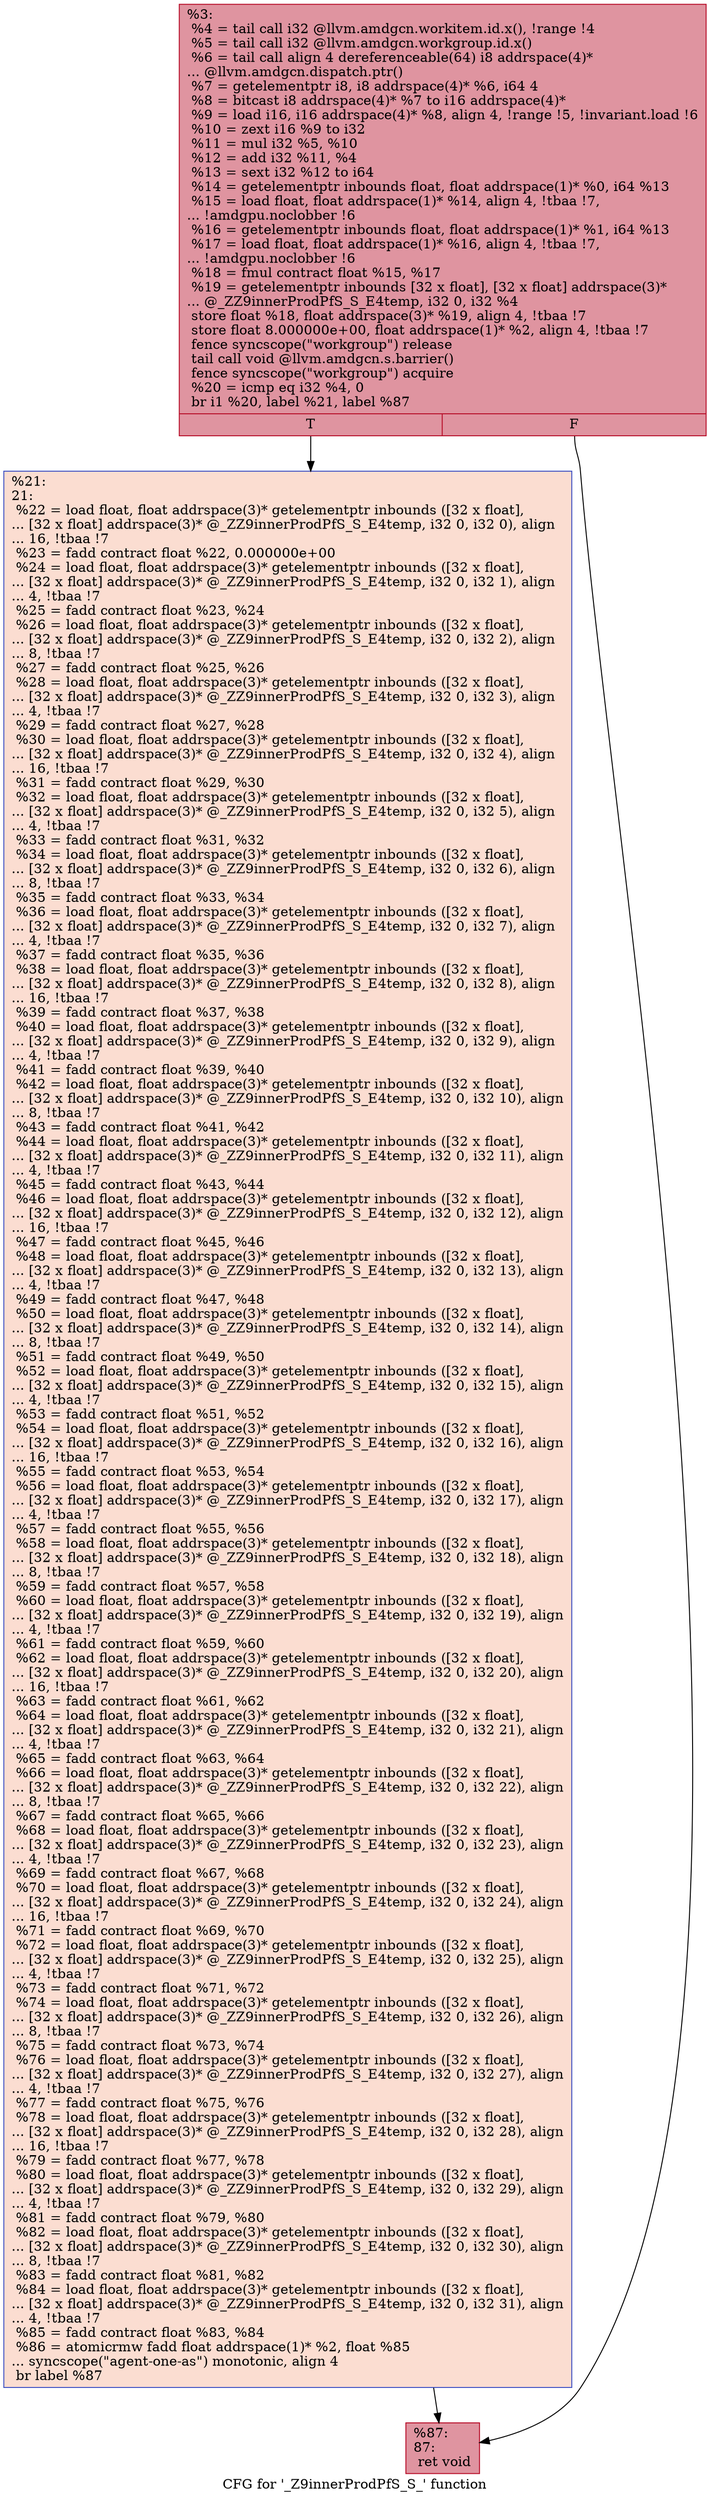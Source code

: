 digraph "CFG for '_Z9innerProdPfS_S_' function" {
	label="CFG for '_Z9innerProdPfS_S_' function";

	Node0x60a7790 [shape=record,color="#b70d28ff", style=filled, fillcolor="#b70d2870",label="{%3:\l  %4 = tail call i32 @llvm.amdgcn.workitem.id.x(), !range !4\l  %5 = tail call i32 @llvm.amdgcn.workgroup.id.x()\l  %6 = tail call align 4 dereferenceable(64) i8 addrspace(4)*\l... @llvm.amdgcn.dispatch.ptr()\l  %7 = getelementptr i8, i8 addrspace(4)* %6, i64 4\l  %8 = bitcast i8 addrspace(4)* %7 to i16 addrspace(4)*\l  %9 = load i16, i16 addrspace(4)* %8, align 4, !range !5, !invariant.load !6\l  %10 = zext i16 %9 to i32\l  %11 = mul i32 %5, %10\l  %12 = add i32 %11, %4\l  %13 = sext i32 %12 to i64\l  %14 = getelementptr inbounds float, float addrspace(1)* %0, i64 %13\l  %15 = load float, float addrspace(1)* %14, align 4, !tbaa !7,\l... !amdgpu.noclobber !6\l  %16 = getelementptr inbounds float, float addrspace(1)* %1, i64 %13\l  %17 = load float, float addrspace(1)* %16, align 4, !tbaa !7,\l... !amdgpu.noclobber !6\l  %18 = fmul contract float %15, %17\l  %19 = getelementptr inbounds [32 x float], [32 x float] addrspace(3)*\l... @_ZZ9innerProdPfS_S_E4temp, i32 0, i32 %4\l  store float %18, float addrspace(3)* %19, align 4, !tbaa !7\l  store float 8.000000e+00, float addrspace(1)* %2, align 4, !tbaa !7\l  fence syncscope(\"workgroup\") release\l  tail call void @llvm.amdgcn.s.barrier()\l  fence syncscope(\"workgroup\") acquire\l  %20 = icmp eq i32 %4, 0\l  br i1 %20, label %21, label %87\l|{<s0>T|<s1>F}}"];
	Node0x60a7790:s0 -> Node0x60ab7b0;
	Node0x60a7790:s1 -> Node0x60ab840;
	Node0x60ab7b0 [shape=record,color="#3d50c3ff", style=filled, fillcolor="#f7b39670",label="{%21:\l21:                                               \l  %22 = load float, float addrspace(3)* getelementptr inbounds ([32 x float],\l... [32 x float] addrspace(3)* @_ZZ9innerProdPfS_S_E4temp, i32 0, i32 0), align\l... 16, !tbaa !7\l  %23 = fadd contract float %22, 0.000000e+00\l  %24 = load float, float addrspace(3)* getelementptr inbounds ([32 x float],\l... [32 x float] addrspace(3)* @_ZZ9innerProdPfS_S_E4temp, i32 0, i32 1), align\l... 4, !tbaa !7\l  %25 = fadd contract float %23, %24\l  %26 = load float, float addrspace(3)* getelementptr inbounds ([32 x float],\l... [32 x float] addrspace(3)* @_ZZ9innerProdPfS_S_E4temp, i32 0, i32 2), align\l... 8, !tbaa !7\l  %27 = fadd contract float %25, %26\l  %28 = load float, float addrspace(3)* getelementptr inbounds ([32 x float],\l... [32 x float] addrspace(3)* @_ZZ9innerProdPfS_S_E4temp, i32 0, i32 3), align\l... 4, !tbaa !7\l  %29 = fadd contract float %27, %28\l  %30 = load float, float addrspace(3)* getelementptr inbounds ([32 x float],\l... [32 x float] addrspace(3)* @_ZZ9innerProdPfS_S_E4temp, i32 0, i32 4), align\l... 16, !tbaa !7\l  %31 = fadd contract float %29, %30\l  %32 = load float, float addrspace(3)* getelementptr inbounds ([32 x float],\l... [32 x float] addrspace(3)* @_ZZ9innerProdPfS_S_E4temp, i32 0, i32 5), align\l... 4, !tbaa !7\l  %33 = fadd contract float %31, %32\l  %34 = load float, float addrspace(3)* getelementptr inbounds ([32 x float],\l... [32 x float] addrspace(3)* @_ZZ9innerProdPfS_S_E4temp, i32 0, i32 6), align\l... 8, !tbaa !7\l  %35 = fadd contract float %33, %34\l  %36 = load float, float addrspace(3)* getelementptr inbounds ([32 x float],\l... [32 x float] addrspace(3)* @_ZZ9innerProdPfS_S_E4temp, i32 0, i32 7), align\l... 4, !tbaa !7\l  %37 = fadd contract float %35, %36\l  %38 = load float, float addrspace(3)* getelementptr inbounds ([32 x float],\l... [32 x float] addrspace(3)* @_ZZ9innerProdPfS_S_E4temp, i32 0, i32 8), align\l... 16, !tbaa !7\l  %39 = fadd contract float %37, %38\l  %40 = load float, float addrspace(3)* getelementptr inbounds ([32 x float],\l... [32 x float] addrspace(3)* @_ZZ9innerProdPfS_S_E4temp, i32 0, i32 9), align\l... 4, !tbaa !7\l  %41 = fadd contract float %39, %40\l  %42 = load float, float addrspace(3)* getelementptr inbounds ([32 x float],\l... [32 x float] addrspace(3)* @_ZZ9innerProdPfS_S_E4temp, i32 0, i32 10), align\l... 8, !tbaa !7\l  %43 = fadd contract float %41, %42\l  %44 = load float, float addrspace(3)* getelementptr inbounds ([32 x float],\l... [32 x float] addrspace(3)* @_ZZ9innerProdPfS_S_E4temp, i32 0, i32 11), align\l... 4, !tbaa !7\l  %45 = fadd contract float %43, %44\l  %46 = load float, float addrspace(3)* getelementptr inbounds ([32 x float],\l... [32 x float] addrspace(3)* @_ZZ9innerProdPfS_S_E4temp, i32 0, i32 12), align\l... 16, !tbaa !7\l  %47 = fadd contract float %45, %46\l  %48 = load float, float addrspace(3)* getelementptr inbounds ([32 x float],\l... [32 x float] addrspace(3)* @_ZZ9innerProdPfS_S_E4temp, i32 0, i32 13), align\l... 4, !tbaa !7\l  %49 = fadd contract float %47, %48\l  %50 = load float, float addrspace(3)* getelementptr inbounds ([32 x float],\l... [32 x float] addrspace(3)* @_ZZ9innerProdPfS_S_E4temp, i32 0, i32 14), align\l... 8, !tbaa !7\l  %51 = fadd contract float %49, %50\l  %52 = load float, float addrspace(3)* getelementptr inbounds ([32 x float],\l... [32 x float] addrspace(3)* @_ZZ9innerProdPfS_S_E4temp, i32 0, i32 15), align\l... 4, !tbaa !7\l  %53 = fadd contract float %51, %52\l  %54 = load float, float addrspace(3)* getelementptr inbounds ([32 x float],\l... [32 x float] addrspace(3)* @_ZZ9innerProdPfS_S_E4temp, i32 0, i32 16), align\l... 16, !tbaa !7\l  %55 = fadd contract float %53, %54\l  %56 = load float, float addrspace(3)* getelementptr inbounds ([32 x float],\l... [32 x float] addrspace(3)* @_ZZ9innerProdPfS_S_E4temp, i32 0, i32 17), align\l... 4, !tbaa !7\l  %57 = fadd contract float %55, %56\l  %58 = load float, float addrspace(3)* getelementptr inbounds ([32 x float],\l... [32 x float] addrspace(3)* @_ZZ9innerProdPfS_S_E4temp, i32 0, i32 18), align\l... 8, !tbaa !7\l  %59 = fadd contract float %57, %58\l  %60 = load float, float addrspace(3)* getelementptr inbounds ([32 x float],\l... [32 x float] addrspace(3)* @_ZZ9innerProdPfS_S_E4temp, i32 0, i32 19), align\l... 4, !tbaa !7\l  %61 = fadd contract float %59, %60\l  %62 = load float, float addrspace(3)* getelementptr inbounds ([32 x float],\l... [32 x float] addrspace(3)* @_ZZ9innerProdPfS_S_E4temp, i32 0, i32 20), align\l... 16, !tbaa !7\l  %63 = fadd contract float %61, %62\l  %64 = load float, float addrspace(3)* getelementptr inbounds ([32 x float],\l... [32 x float] addrspace(3)* @_ZZ9innerProdPfS_S_E4temp, i32 0, i32 21), align\l... 4, !tbaa !7\l  %65 = fadd contract float %63, %64\l  %66 = load float, float addrspace(3)* getelementptr inbounds ([32 x float],\l... [32 x float] addrspace(3)* @_ZZ9innerProdPfS_S_E4temp, i32 0, i32 22), align\l... 8, !tbaa !7\l  %67 = fadd contract float %65, %66\l  %68 = load float, float addrspace(3)* getelementptr inbounds ([32 x float],\l... [32 x float] addrspace(3)* @_ZZ9innerProdPfS_S_E4temp, i32 0, i32 23), align\l... 4, !tbaa !7\l  %69 = fadd contract float %67, %68\l  %70 = load float, float addrspace(3)* getelementptr inbounds ([32 x float],\l... [32 x float] addrspace(3)* @_ZZ9innerProdPfS_S_E4temp, i32 0, i32 24), align\l... 16, !tbaa !7\l  %71 = fadd contract float %69, %70\l  %72 = load float, float addrspace(3)* getelementptr inbounds ([32 x float],\l... [32 x float] addrspace(3)* @_ZZ9innerProdPfS_S_E4temp, i32 0, i32 25), align\l... 4, !tbaa !7\l  %73 = fadd contract float %71, %72\l  %74 = load float, float addrspace(3)* getelementptr inbounds ([32 x float],\l... [32 x float] addrspace(3)* @_ZZ9innerProdPfS_S_E4temp, i32 0, i32 26), align\l... 8, !tbaa !7\l  %75 = fadd contract float %73, %74\l  %76 = load float, float addrspace(3)* getelementptr inbounds ([32 x float],\l... [32 x float] addrspace(3)* @_ZZ9innerProdPfS_S_E4temp, i32 0, i32 27), align\l... 4, !tbaa !7\l  %77 = fadd contract float %75, %76\l  %78 = load float, float addrspace(3)* getelementptr inbounds ([32 x float],\l... [32 x float] addrspace(3)* @_ZZ9innerProdPfS_S_E4temp, i32 0, i32 28), align\l... 16, !tbaa !7\l  %79 = fadd contract float %77, %78\l  %80 = load float, float addrspace(3)* getelementptr inbounds ([32 x float],\l... [32 x float] addrspace(3)* @_ZZ9innerProdPfS_S_E4temp, i32 0, i32 29), align\l... 4, !tbaa !7\l  %81 = fadd contract float %79, %80\l  %82 = load float, float addrspace(3)* getelementptr inbounds ([32 x float],\l... [32 x float] addrspace(3)* @_ZZ9innerProdPfS_S_E4temp, i32 0, i32 30), align\l... 8, !tbaa !7\l  %83 = fadd contract float %81, %82\l  %84 = load float, float addrspace(3)* getelementptr inbounds ([32 x float],\l... [32 x float] addrspace(3)* @_ZZ9innerProdPfS_S_E4temp, i32 0, i32 31), align\l... 4, !tbaa !7\l  %85 = fadd contract float %83, %84\l  %86 = atomicrmw fadd float addrspace(1)* %2, float %85\l... syncscope(\"agent-one-as\") monotonic, align 4\l  br label %87\l}"];
	Node0x60ab7b0 -> Node0x60ab840;
	Node0x60ab840 [shape=record,color="#b70d28ff", style=filled, fillcolor="#b70d2870",label="{%87:\l87:                                               \l  ret void\l}"];
}
